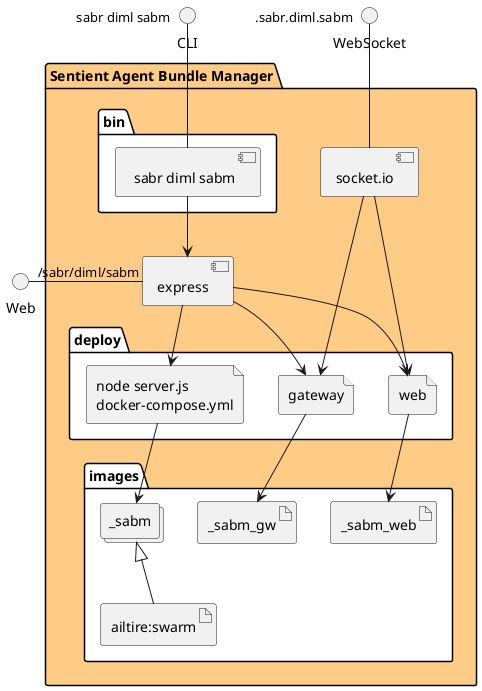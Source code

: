 @startuml
  interface CLI
  interface Web
  interface WebSocket
package "Sentient Agent Bundle Manager" #ffcc88 {
  component express as REST
  component socket.io as socket
  folder bin #ffffff {
    component " sabr diml sabm" as binName
  }
  binName --> REST

  folder deploy #ffffff {
      file "node server.js\ndocker-compose.yml" as _sabm_container
      REST --> _sabm_container

  
    file "web" as web_container
    REST --> web_container
    socket ---> web_container
  
    file "gateway" as gateway_container
    REST --> gateway_container
    socket ---> gateway_container
  
  }
  folder images #ffffff {
    collections "_sabm" as _sabmimage
    artifact "ailtire:swarm" as ailtireswarm
    _sabmimage <|-- ailtireswarm
    _sabm_container --> _sabmimage

  
      artifact _sabm_web
      web_container --> _sabm_web
    
      artifact _sabm_gw
      gateway_container --> _sabm_gw
    
  }
}
CLI " sabr diml sabm" -- binName
Web "/sabr/diml/sabm" - REST
WebSocket ".sabr.diml.sabm" -- socket

@enduml
